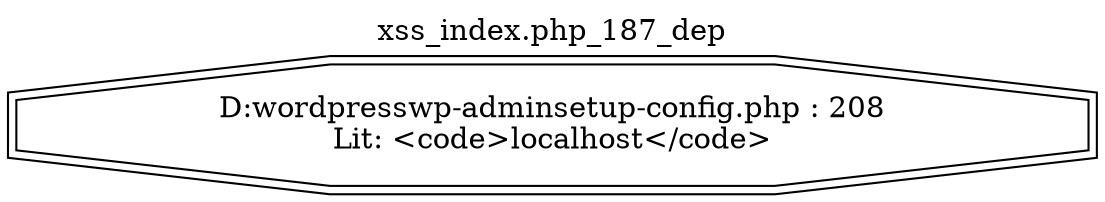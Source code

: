 digraph cfg {
  label="xss_index.php_187_dep";
  labelloc=t;
  n1 [shape=doubleoctagon, label="D:\wordpress\wp-admin\setup-config.php : 208\nLit: <code>localhost</code>\n"];
}
